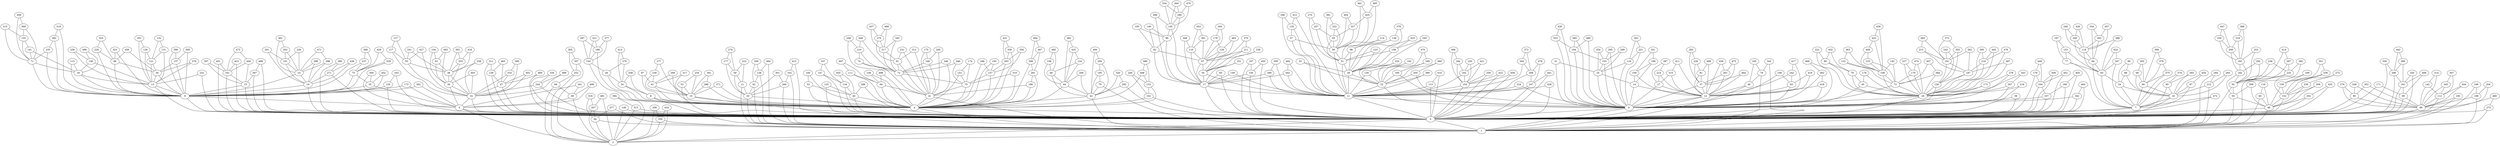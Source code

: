 strict graph G {
0;
1;
2;
4;
5;
6;
7;
8;
9;
10;
11;
12;
13;
14;
15;
16;
17;
18;
19;
20;
21;
22;
23;
24;
25;
26;
27;
28;
29;
30;
31;
32;
33;
34;
35;
36;
37;
38;
39;
40;
41;
42;
43;
44;
45;
46;
47;
48;
49;
50;
51;
52;
53;
54;
55;
56;
57;
58;
59;
60;
61;
62;
63;
64;
65;
66;
67;
68;
69;
70;
71;
72;
73;
74;
75;
76;
77;
78;
79;
80;
81;
82;
83;
84;
85;
86;
87;
88;
89;
90;
91;
92;
93;
94;
95;
96;
97;
98;
99;
100;
101;
102;
103;
104;
105;
106;
107;
108;
109;
110;
111;
112;
113;
114;
115;
116;
117;
118;
119;
120;
121;
122;
123;
124;
125;
126;
127;
128;
129;
130;
131;
132;
133;
134;
135;
136;
137;
138;
139;
140;
141;
142;
143;
144;
145;
146;
147;
148;
149;
150;
151;
152;
153;
154;
155;
156;
157;
158;
159;
160;
161;
162;
163;
164;
165;
166;
167;
168;
169;
170;
171;
172;
173;
174;
175;
176;
177;
178;
179;
180;
181;
182;
183;
184;
185;
186;
187;
188;
189;
190;
191;
192;
193;
194;
195;
196;
197;
198;
199;
200;
201;
202;
203;
204;
205;
206;
207;
208;
209;
210;
211;
212;
213;
214;
215;
216;
217;
218;
219;
220;
221;
222;
223;
224;
225;
226;
227;
228;
229;
230;
231;
232;
233;
234;
235;
236;
237;
238;
239;
240;
241;
242;
243;
244;
245;
246;
247;
248;
249;
250;
251;
252;
253;
254;
255;
256;
257;
258;
259;
260;
261;
262;
263;
264;
265;
266;
267;
268;
269;
270;
271;
272;
273;
274;
275;
276;
277;
278;
279;
280;
281;
282;
283;
284;
285;
286;
287;
288;
289;
290;
291;
292;
293;
294;
295;
296;
297;
298;
299;
300;
301;
302;
303;
304;
305;
306;
307;
308;
309;
310;
311;
312;
313;
314;
315;
316;
317;
318;
319;
320;
321;
322;
323;
324;
325;
326;
327;
328;
329;
330;
331;
332;
333;
334;
335;
336;
337;
338;
339;
340;
341;
342;
343;
344;
345;
346;
347;
348;
349;
350;
351;
352;
353;
354;
355;
356;
357;
358;
359;
360;
361;
362;
363;
364;
365;
366;
367;
368;
369;
370;
371;
372;
373;
374;
375;
376;
377;
378;
379;
380;
381;
382;
383;
384;
385;
386;
387;
388;
389;
390;
391;
392;
393;
394;
395;
396;
397;
398;
399;
400;
401;
402;
403;
404;
405;
406;
407;
408;
409;
410;
411;
412;
413;
414;
415;
416;
417;
418;
419;
420;
421;
422;
423;
424;
425;
426;
427;
428;
429;
430;
431;
432;
433;
434;
435;
436;
437;
438;
439;
440;
441;
442;
443;
444;
445;
446;
447;
448;
449;
450;
451;
452;
453;
454;
455;
456;
457;
458;
459;
460;
461;
462;
463;
464;
465;
466;
467;
468;
469;
470;
471;
472;
473;
474;
475;
476;
477;
478;
479;
480;
481;
482;
483;
484;
485;
486;
487;
488;
489;
490;
491;
492;
493;
494;
495;
496;
497;
498;
499;
500;
403 -- 32;
392 -- 233;
413 -- 276;
416 -- 255;
417 -- 12;
207 -- 2;
102 -- 0;
44 -- 42;
304 -- 268;
477 -- 1;
414 -- 92;
425 -- 44;
468 -- 217;
420 -- 327;
250 -- 208;
472 -- 0;
214 -- 27;
267 -- 26;
476 -- 216;
496 -- 156;
316 -- 94;
149 -- 17;
111 -- 4;
208 -- 182;
297 -- 188;
247 -- 11;
467 -- 306;
461 -- 23;
430 -- 353;
179 -- 0;
334 -- 145;
249 -- 102;
292 -- 92;
430 -- 6;
382 -- 9;
63 -- 34;
293 -- 212;
480 -- 408;
429 -- 329;
490 -- 5;
271 -- 0;
148 -- 4;
116 -- 48;
99 -- 89;
1 -- 2;
361 -- 67;
133 -- 4;
280 -- 271;
50 -- 48;
128 -- 67;
370 -- 54;
407 -- 73;
83 -- 12;
443 -- 17;
449 -- 164;
243 -- 129;
285 -- 42;
73 -- 6;
98 -- 51;
393 -- 85;
220 -- 154;
81 -- 37;
264 -- 178;
393 -- 16;
427 -- 55;
498 -- 64;
211 -- 67;
433 -- 106;
439 -- 261;
131 -- 121;
146 -- 2;
301 -- 260;
236 -- 92;
162 -- 11;
10 -- 0;
318 -- 208;
295 -- 6;
198 -- 1;
306 -- 4;
421 -- 154;
321 -- 144;
403 -- 36;
474 -- 170;
44 -- 4;
499 -- 244;
329 -- 9;
68 -- 58;
192 -- 130;
311 -- 0;
401 -- 0;
389 -- 296;
157 -- 4;
117 -- 55;
17 -- 0;
340 -- 158;
169 -- 152;
66 -- 16;
117 -- 32;
489 -- 6;
127 -- 55;
110 -- 67;
282 -- 235;
303 -- 157;
273 -- 1;
274 -- 59;
409 -- 219;
118 -- 25;
178 -- 128;
286 -- 0;
204 -- 89;
354 -- 84;
166 -- 72;
374 -- 85;
15 -- 0;
160 -- 89;
226 -- 23;
147 -- 0;
57 -- 56;
491 -- 207;
438 -- 19;
481 -- 420;
390 -- 32;
94 -- 2;
59 -- 21;
183 -- 182;
82 -- 67;
233 -- 92;
298 -- 19;
258 -- 24;
331 -- 109;
55 -- 32;
215 -- 155;
411 -- 315;
42 -- 4;
178 -- 67;
484 -- 138;
136 -- 98;
330 -- 2;
426 -- 240;
400 -- 42;
86 -- 30;
448 -- 72;
436 -- 433;
456 -- 30;
276 -- 24;
265 -- 166;
86 -- 9;
112 -- 89;
253 -- 183;
212 -- 1;
284 -- 1;
193 -- 4;
152 -- 0;
460 -- 0;
107 -- 6;
407 -- 384;
318 -- 183;
336 -- 159;
257 -- 51;
195 -- 42;
188 -- 4;
64 -- 41;
345 -- 217;
498 -- 4;
359 -- 289;
477 -- 94;
275 -- 91;
422 -- 154;
89 -- 1;
201 -- 19;
153 -- 63;
426 -- 119;
16 -- 7;
384 -- 73;
156 -- 13;
29 -- 4;
399 -- 379;
35 -- 9;
61 -- 38;
79 -- 42;
447 -- 208;
9 -- 5;
302 -- 38;
209 -- 48;
348 -- 110;
7 -- 0;
363 -- 122;
127 -- 117;
314 -- 89;
376 -- 30;
123 -- 28;
60 -- 1;
479 -- 145;
57 -- 11;
461 -- 203;
20 -- 4;
28 -- 22;
90 -- 34;
410 -- 113;
112 -- 0;
59 -- 20;
253 -- 92;
100 -- 52;
283 -- 37;
310 -- 4;
119 -- 63;
380 -- 11;
341 -- 5;
389 -- 181;
486 -- 367;
230 -- 152;
205 -- 22;
364 -- 145;
459 -- 71;
366 -- 154;
208 -- 183;
455 -- 40;
365 -- 252;
289 -- 17;
421 -- 162;
143 -- 106;
237 -- 75;
159 -- 48;
438 -- 271;
4 -- 0;
368 -- 75;
262 -- 118;
450 -- 150;
195 -- 79;
264 -- 67;
358 -- 330;
257 -- 93;
17 -- 11;
432 -- 76;
151 -- 70;
124 -- 44;
475 -- 261;
323 -- 86;
129 -- 6;
259 -- 0;
468 -- 275;
406 -- 99;
160 -- 1;
262 -- 221;
442 -- 389;
34 -- 16;
197 -- 153;
313 -- 0;
357 -- 2;
442 -- 296;
154 -- 11;
458 -- 154;
177 -- 20;
9 -- 0;
387 -- 214;
229 -- 9;
359 -- 11;
77 -- 63;
193 -- 157;
441 -- 247;
287 -- 233;
47 -- 32;
434 -- 330;
83 -- 6;
186 -- 4;
201 -- 101;
248 -- 72;
309 -- 0;
500 -- 9;
72 -- 41;
277 -- 239;
18 -- 13;
310 -- 70;
30 -- 13;
322 -- 56;
374 -- 7;
37 -- 6;
410 -- 0;
445 -- 26;
465 -- 47;
469 -- 47;
142 -- 112;
470 -- 349;
314 -- 142;
487 -- 26;
246 -- 240;
402 -- 32;
119 -- 84;
240 -- 84;
497 -- 64;
405 -- 180;
126 -- 121;
174 -- 151;
233 -- 1;
54 -- 17;
238 -- 54;
332 -- 260;
34 -- 7;
138 -- 62;
187 -- 129;
239 -- 10;
471 -- 398;
412 -- 135;
78 -- 46;
175 -- 166;
242 -- 83;
459 -- 369;
145 -- 96;
217 -- 91;
455 -- 134;
369 -- 155;
14 -- 12;
111 -- 64;
219 -- 106;
366 -- 184;
209 -- 152;
305 -- 69;
263 -- 84;
411 -- 12;
245 -- 112;
183 -- 92;
58 -- 5;
96 -- 17;
108 -- 44;
102 -- 4;
489 -- 194;
33 -- 22;
231 -- 41;
234 -- 53;
71 -- 18;
30 -- 9;
49 -- 44;
182 -- 92;
206 -- 42;
203 -- 101;
224 -- 11;
261 -- 37;
369 -- 71;
433 -- 409;
439 -- 12;
454 -- 16;
385 -- 194;
295 -- 103;
312 -- 41;
95 -- 0;
200 -- 62;
261 -- 12;
360 -- 205;
372 -- 304;
174 -- 70;
210 -- 72;
319 -- 9;
354 -- 263;
492 -- 443;
6 -- 0;
400 -- 294;
56 -- 51;
398 -- 23;
483 -- 67;
239 -- 43;
22 -- 11;
185 -- 22;
272 -- 152;
320 -- 285;
333 -- 47;
466 -- 462;
125 -- 0;
118 -- 6;
500 -- 137;
451 -- 0;
495 -- 56;
62 -- 20;
196 -- 89;
379 -- 66;
385 -- 6;
337 -- 134;
413 -- 24;
74 -- 72;
54 -- 11;
446 -- 72;
48 -- 1;
332 -- 1;
242 -- 12;
70 -- 41;
296 -- 0;
65 -- 0;
194 -- 6;
317 -- 43;
425 -- 124;
180 -- 107;
229 -- 86;
357 -- 252;
260 -- 20;
65 -- 17;
339 -- 303;
378 -- 136;
260 -- 1;
0 -- 2;
105 -- 82;
431 -- 303;
265 -- 41;
484 -- 1;
388 -- 183;
38 -- 36;
272 -- 230;
148 -- 64;
282 -- 9;
216 -- 187;
394 -- 313;
129 -- 26;
25 -- 14;
87 -- 16;
66 -- 7;
338 -- 38;
226 -- 101;
171 -- 99;
284 -- 212;
319 -- 282;
431 -- 339;
53 -- 0;
346 -- 41;
8 -- 4;
220 -- 162;
381 -- 322;
404 -- 56;
422 -- 0;
43 -- 10;
373 -- 191;
473 -- 161;
24 -- 8;
184 -- 154;
281 -- 4;
51 -- 11;
122 -- 106;
256 -- 13;
235 -- 9;
327 -- 93;
149 -- 11;
378 -- 28;
21 -- 20;
345 -- 72;
456 -- 86;
19 -- 0;
105 -- 96;
351 -- 159;
279 -- 95;
141 -- 71;
198 -- 196;
452 -- 9;
343 -- 26;
467 -- 281;
472 -- 7;
173 -- 26;
363 -- 106;
448 -- 210;
280 -- 0;
300 -- 5;
18 -- 9;
281 -- 186;
80 -- 26;
228 -- 37;
351 -- 336;
67 -- 17;
80 -- 76;
390 -- 333;
415 -- 332;
144 -- 29;
33 -- 28;
240 -- 119;
97 -- 43;
495 -- 420;
371 -- 4;
43 -- 4;
109 -- 14;
74 -- 41;
213 -- 191;
216 -- 26;
199 -- 14;
441 -- 0;
225 -- 22;
241 -- 38;
258 -- 8;
46 -- 1;
163 -- 120;
350 -- 0;
372 -- 268;
120 -- 0;
222 -- 26;
109 -- 12;
386 -- 119;
104 -- 36;
35 -- 5;
92 -- 50;
0 -- 1;
206 -- 44;
290 -- 145;
444 -- 112;
64 -- 4;
113 -- 0;
173 -- 6;
210 -- 74;
135 -- 11;
49 -- 42;
392 -- 92;
87 -- 7;
320 -- 42;
126 -- 13;
171 -- 0;
152 -- 48;
75 -- 35;
440 -- 15;
474 -- 26;
306 -- 281;
490 -- 58;
196 -- 1;
323 -- 9;
194 -- 103;
76 -- 26;
268 -- 11;
297 -- 144;
165 -- 46;
423 -- 0;
89 -- 0;
38 -- 32;
316 -- 207;
352 -- 95;
58 -- 2;
14 -- 6;
88 -- 16;
120 -- 9;
108 -- 49;
397 -- 161;
27 -- 12;
236 -- 233;
25 -- 6;
103 -- 25;
189 -- 4;
259 -- 154;
269 -- 4;
423 -- 161;
85 -- 7;
69 -- 16;
291 -- 13;
303 -- 4;
358 -- 2;
40 -- 4;
254 -- 25;
336 -- 152;
133 -- 102;
213 -- 187;
437 -- 275;
177 -- 59;
124 -- 49;
476 -- 26;
21 -- 1;
31 -- 6;
347 -- 7;
376 -- 13;
47 -- 0;
137 -- 9;
254 -- 103;
458 -- 0;
37 -- 12;
230 -- 48;
241 -- 55;
251 -- 54;
344 -- 1;
186 -- 41;
232 -- 13;
488 -- 12;
270 -- 51;
462 -- 418;
16 -- 1;
424 -- 63;
176 -- 45;
221 -- 6;
349 -- 185;
94 -- 1;
158 -- 28;
170 -- 73;
176 -- 26;
168 -- 11;
13 -- 9;
382 -- 5;
383 -- 191;
437 -- 217;
150 -- 17;
48 -- 0;
155 -- 71;
130 -- 11;
325 -- 28;
464 -- 37;
466 -- 6;
444 -- 89;
110 -- 17;
299 -- 103;
231 -- 91;
167 -- 0;
266 -- 145;
60 -- 48;
327 -- 56;
434 -- 2;
4 -- 1;
333 -- 32;
52 -- 4;
115 -- 18;
161 -- 15;
164 -- 107;
70 -- 4;
338 -- 32;
353 -- 194;
493 -- 61;
415 -- 1;
52 -- 40;
349 -- 22;
150 -- 0;
32 -- 5;
215 -- 71;
104 -- 61;
315 -- 27;
312 -- 91;
7 -- 1;
268 -- 247;
227 -- 170;
301 -- 20;
491 -- 2;
42 -- 1;
227 -- 26;
275 -- 217;
143 -- 73;
450 -- 0;
343 -- 267;
107 -- 0;
352 -- 89;
414 -- 287;
274 -- 177;
417 -- 242;
232 -- 0;
136 -- 28;
384 -- 26;
166 -- 41;
199 -- 109;
55 -- 38;
162 -- 154;
217 -- 72;
475 -- 37;
207 -- 94;
399 -- 66;
479 -- 290;
355 -- 129;
41 -- 1;
361 -- 110;
269 -- 43;
161 -- 0;
294 -- 42;
460 -- 273;
480 -- 133;
50 -- 1;
139 -- 0;
78 -- 1;
189 -- 157;
81 -- 12;
106 -- 26;
192 -- 22;
308 -- 50;
387 -- 27;
90 -- 88;
130 -- 22;
398 -- 19;
436 -- 106;
328 -- 89;
446 -- 70;
106 -- 73;
296 -- 181;
26 -- 0;
28 -- 11;
388 -- 318;
339 -- 4;
40 -- 0;
190 -- 6;
424 -- 347;
46 -- 12;
5 -- 0;
380 -- 22;
223 -- 59;
288 -- 10;
278 -- 6;
408 -- 4;
405 -- 0;
452 -- 35;
203 -- 23;
342 -- 6;
204 -- 196;
379 -- 375;
154 -- 0;
79 -- 1;
237 -- 9;
344 -- 78;
404 -- 327;
364 -- 290;
283 -- 228;
435 -- 202;
406 -- 181;
62 -- 1;
313 -- 2;
322 -- 93;
247 -- 0;
164 -- 0;
12 -- 6;
222 -- 80;
292 -- 182;
121 -- 13;
5 -- 2;
294 -- 195;
134 -- 0;
408 -- 133;
478 -- 247;
139 -- 47;
449 -- 179;
202 -- 0;
255 -- 38;
200 -- 138;
365 -- 357;
191 -- 187;
95 -- 89;
180 -- 0;
362 -- 191;
331 -- 199;
181 -- 99;
286 -- 40;
328 -- 95;
443 -- 11;
255 -- 36;
140 -- 96;
123 -- 51;
311 -- 139;
146 -- 0;
140 -- 82;
465 -- 139;
244 -- 0;
36 -- 32;
41 -- 4;
302 -- 255;
256 -- 156;
435 -- 0;
419 -- 83;
496 -- 18;
428 -- 11;
61 -- 36;
182 -- 50;
211 -- 54;
221 -- 118;
225 -- 28;
299 -- 25;
101 -- 23;
340 -- 28;
470 -- 22;
288 -- 4;
347 -- 63;
132 -- 131;
224 -- 6;
159 -- 152;
132 -- 121;
401 -- 161;
485 -- 108;
290 -- 96;
36 -- 5;
99 -- 0;
355 -- 191;
103 -- 6;
98 -- 28;
457 -- 119;
325 -- 158;
371 -- 10;
432 -- 80;
462 -- 6;
181 -- 0;
185 -- 6;
481 -- 56;
335 -- 181;
175 -- 41;
244 -- 32;
85 -- 16;
279 -- 89;
101 -- 19;
329 -- 75;
145 -- 17;
305 -- 66;
377 -- 188;
440 -- 161;
134 -- 40;
77 -- 7;
324 -- 86;
84 -- 63;
115 -- 9;
218 -- 0;
482 -- 44;
330 -- 1;
151 -- 4;
188 -- 144;
71 -- 9;
11 -- 0;
418 -- 6;
494 -- 306;
27 -- 6;
168 -- 135;
245 -- 89;
377 -- 144;
278 -- 173;
342 -- 0;
367 -- 15;
26 -- 6;
307 -- 245;
32 -- 0;
205 -- 6;
326 -- 244;
298 -- 23;
375 -- 66;
386 -- 63;
497 -- 111;
153 -- 77;
23 -- 9;
122 -- 73;
394 -- 2;
158 -- 51;
234 -- 10;
144 -- 4;
165 -- 78;
324 -- 229;
156 -- 18;
187 -- 26;
485 -- 49;
29 -- 24;
321 -- 188;
266 -- 17;
63 -- 7;
15 -- 9;
469 -- 0;
418 -- 12;
116 -- 60;
429 -- 75;
486 -- 0;
395 -- 216;
243 -- 191;
214 -- 12;
20 -- 1;
93 -- 56;
335 -- 0;
167 -- 150;
492 -- 11;
23 -- 19;
22 -- 6;
24 -- 4;
287 -- 92;
315 -- 12;
453 -- 110;
76 -- 45;
317 -- 10;
457 -- 263;
251 -- 17;
373 -- 355;
453 -- 361;
172 -- 5;
252 -- 68;
273 -- 0;
346 -- 72;
391 -- 10;
197 -- 77;
471 -- 23;
56 -- 11;
463 -- 0;
72 -- 70;
125 -- 40;
39 -- 6;
39 -- 0;
337 -- 147;
350 -- 296;
381 -- 56;
428 -- 0;
304 -- 11;
499 -- 32;
300 -- 35;
131 -- 13;
223 -- 21;
8 -- 1;
218 -- 26;
202 -- 48;
397 -- 15;
212 -- 16;
53 -- 10;
464 -- 12;
326 -- 0;
138 -- 1;
375 -- 7;
396 -- 137;
82 -- 17;
6 -- 1;
69 -- 66;
219 -- 73;
250 -- 183;
348 -- 17;
482 -- 425;
493 -- 36;
51 -- 28;
419 -- 12;
252 -- 2;
147 -- 134;
190 -- 83;
97 -- 4;
308 -- 48;
142 -- 89;
68 -- 2;
416 -- 38;
488 -- 81;
114 -- 51;
67 -- 54;
263 -- 119;
395 -- 26;
19 -- 9;
341 -- 58;
113 -- 11;
91 -- 72;
84 -- 7;
353 -- 6;
93 -- 51;
447 -- 250;
73 -- 26;
368 -- 237;
12 -- 1;
45 -- 26;
92 -- 1;
100 -- 4;
235 -- 71;
155 -- 141;
248 -- 210;
412 -- 11;
367 -- 0;
114 -- 98;
141 -- 18;
293 -- 16;
157 -- 70;
463 -- 342;
184 -- 162;
137 -- 30;
10 -- 4;
276 -- 29;
307 -- 112;
11 -- 6;
249 -- 133;
191 -- 129;
270 -- 257;
478 -- 268;
362 -- 187;
391 -- 288;
121 -- 30;
45 -- 0;
396 -- 9;
96 -- 82;
309 -- 164;
370 -- 211;
271 -- 19;
285 -- 1;
427 -- 32;
267 -- 6;
228 -- 81;
291 -- 126;
451 -- 164;
163 -- 0;
473 -- 440;
289 -- 11;
360 -- 22;
172 -- 9;
334 -- 290;
454 -- 87;
135 -- 57;
170 -- 26;
483 -- 128;
238 -- 67;
356 -- 157;
128 -- 54;
487 -- 187;
246 -- 119;
31 -- 25;
179 -- 164;
420 -- 56;
402 -- 47;
75 -- 9;
494 -- 467;
277 -- 10;
409 -- 106;
356 -- 303;
13 -- 0;
445 -- 216;
88 -- 34;
169 -- 159;
383 -- 213;
91 -- 41;
}
